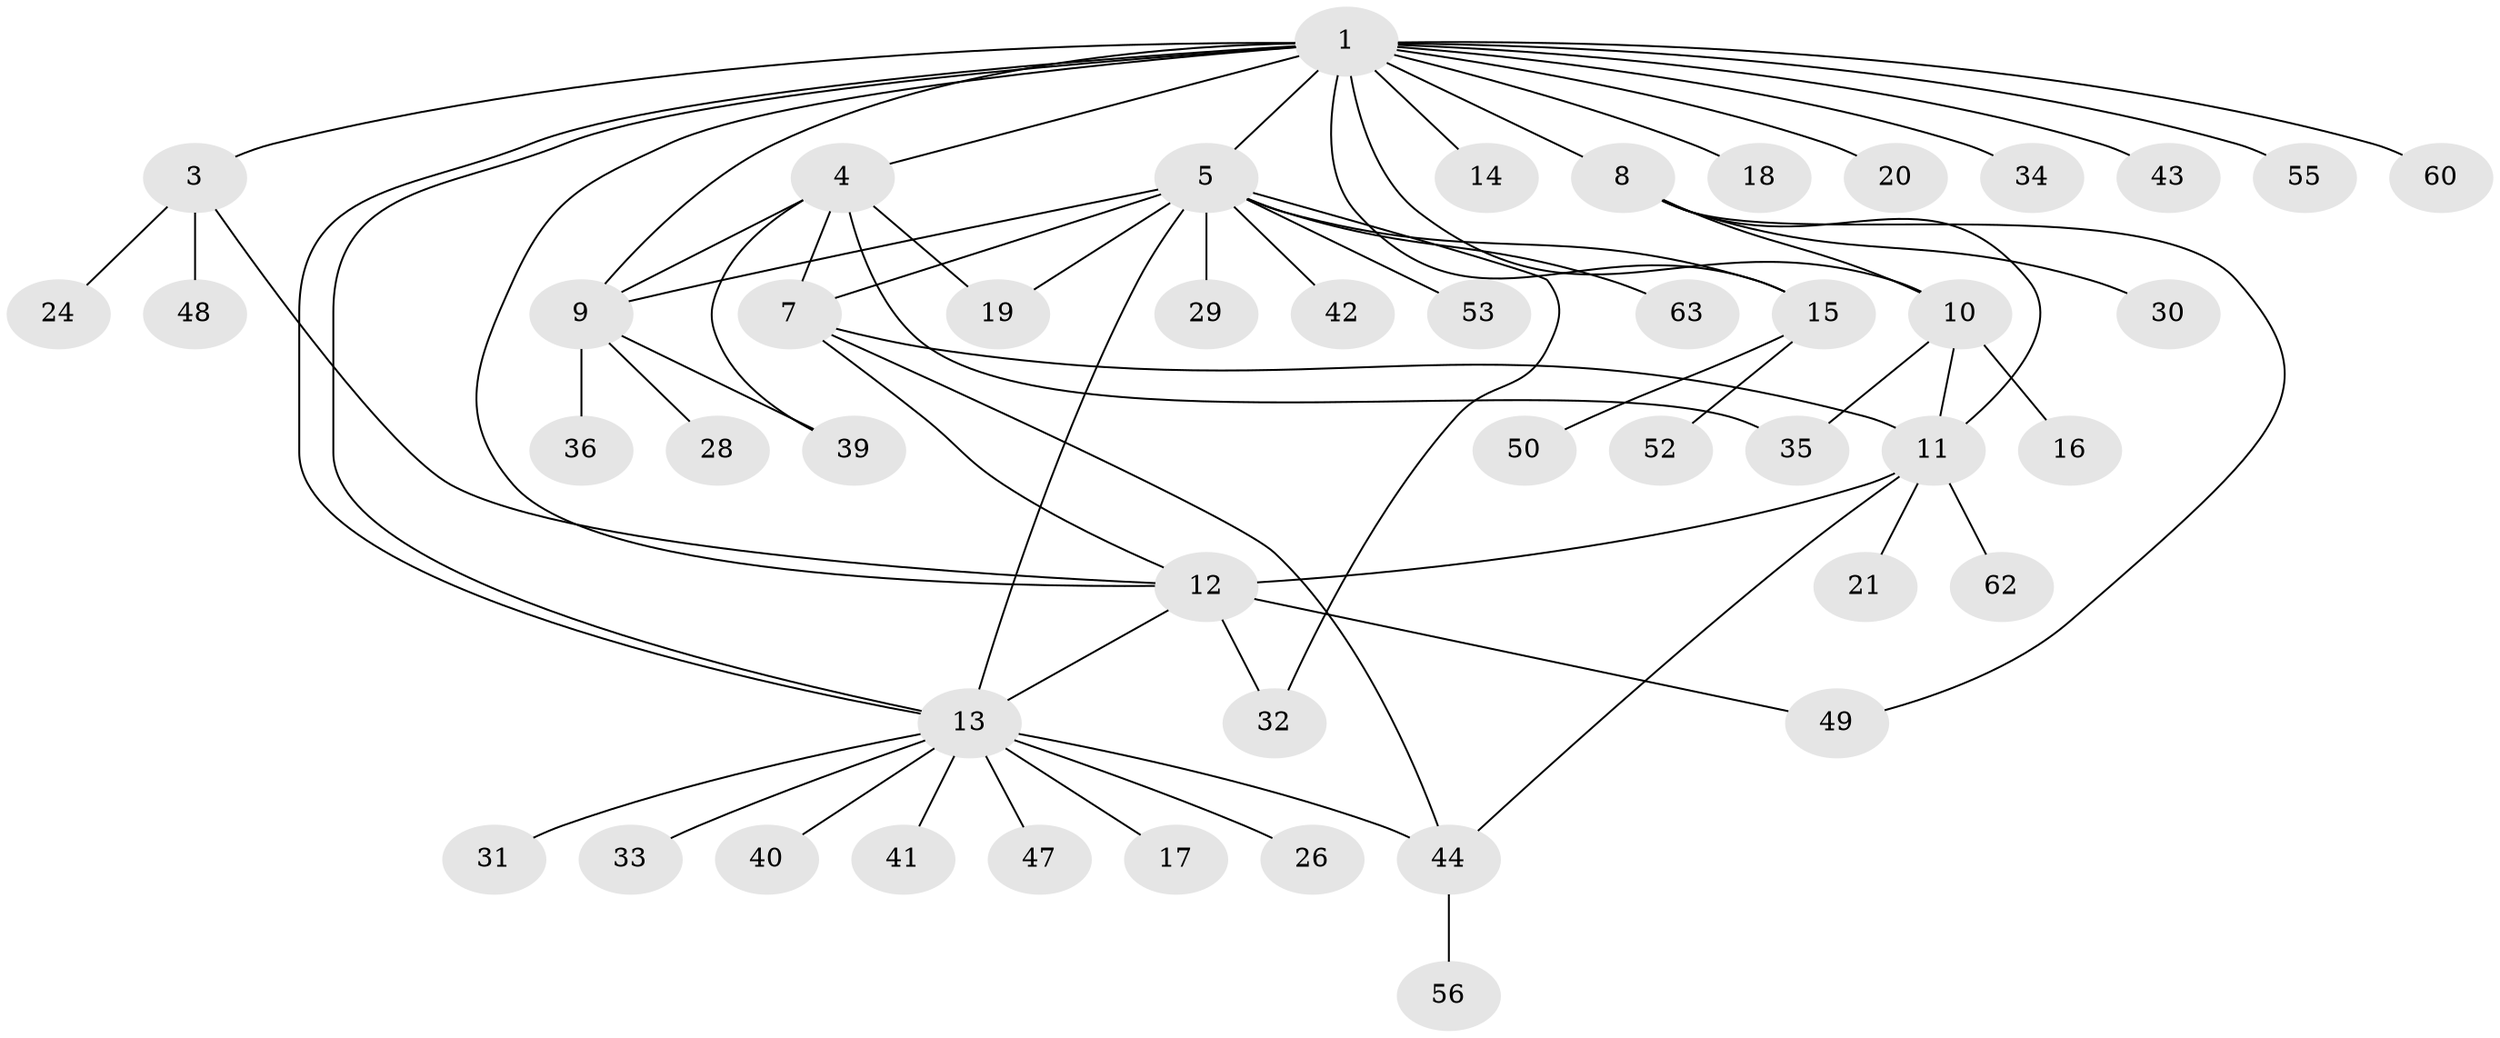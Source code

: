 // original degree distribution, {12: 0.015873015873015872, 8: 0.015873015873015872, 5: 0.12698412698412698, 6: 0.047619047619047616, 9: 0.015873015873015872, 4: 0.06349206349206349, 13: 0.015873015873015872, 1: 0.5238095238095238, 2: 0.15873015873015872, 3: 0.015873015873015872}
// Generated by graph-tools (version 1.1) at 2025/11/02/27/25 16:11:13]
// undirected, 47 vertices, 66 edges
graph export_dot {
graph [start="1"]
  node [color=gray90,style=filled];
  1 [super="+2"];
  3 [super="+57"];
  4 [super="+6"];
  5 [super="+25"];
  7 [super="+23"];
  8 [super="+37"];
  9 [super="+59"];
  10 [super="+51"];
  11 [super="+46"];
  12 [super="+27"];
  13 [super="+22"];
  14;
  15 [super="+61"];
  16;
  17;
  18;
  19;
  20;
  21;
  24;
  26;
  28;
  29;
  30;
  31;
  32 [super="+38"];
  33 [super="+58"];
  34;
  35;
  36;
  39;
  40;
  41;
  42;
  43;
  44 [super="+45"];
  47;
  48;
  49;
  50;
  52;
  53 [super="+54"];
  55;
  56;
  60;
  62;
  63;
  1 -- 3;
  1 -- 5;
  1 -- 12;
  1 -- 13;
  1 -- 13;
  1 -- 15;
  1 -- 18;
  1 -- 20;
  1 -- 43;
  1 -- 55;
  1 -- 60;
  1 -- 34;
  1 -- 4 [weight=2];
  1 -- 8;
  1 -- 9;
  1 -- 10;
  1 -- 14;
  3 -- 12;
  3 -- 24;
  3 -- 48;
  4 -- 7;
  4 -- 35;
  4 -- 39;
  4 -- 9 [weight=2];
  4 -- 19;
  5 -- 13;
  5 -- 15;
  5 -- 29;
  5 -- 42;
  5 -- 9;
  5 -- 7;
  5 -- 32;
  5 -- 19;
  5 -- 53;
  5 -- 63;
  7 -- 44;
  7 -- 12;
  7 -- 11;
  8 -- 11;
  8 -- 30;
  8 -- 49;
  8 -- 10;
  9 -- 28;
  9 -- 36;
  9 -- 39;
  10 -- 16;
  10 -- 35;
  10 -- 11;
  11 -- 21;
  11 -- 44;
  11 -- 12;
  11 -- 62;
  12 -- 49;
  12 -- 13;
  12 -- 32;
  13 -- 17;
  13 -- 26;
  13 -- 31;
  13 -- 33;
  13 -- 40;
  13 -- 41;
  13 -- 44;
  13 -- 47;
  15 -- 50;
  15 -- 52;
  44 -- 56;
}
